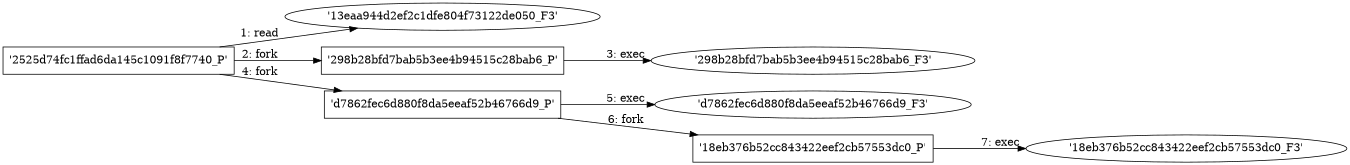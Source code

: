 digraph "D:\Learning\Paper\apt\基于CTI的攻击预警\Dataset\攻击图\ASGfromALLCTI\Advanced cyberespionage group has all the tricks in the book, and more.dot" {
rankdir="LR"
size="9"
fixedsize="false"
splines="true"
nodesep=0.3
ranksep=0
fontsize=10
overlap="scalexy"
engine= "neato"
	"'13eaa944d2ef2c1dfe804f73122de050_F3'" [node_type=file shape=ellipse]
	"'2525d74fc1ffad6da145c1091f8f7740_P'" [node_type=Process shape=box]
	"'2525d74fc1ffad6da145c1091f8f7740_P'" -> "'13eaa944d2ef2c1dfe804f73122de050_F3'" [label="1: read"]
	"'2525d74fc1ffad6da145c1091f8f7740_P'" [node_type=Process shape=box]
	"'298b28bfd7bab5b3ee4b94515c28bab6_P'" [node_type=Process shape=box]
	"'2525d74fc1ffad6da145c1091f8f7740_P'" -> "'298b28bfd7bab5b3ee4b94515c28bab6_P'" [label="2: fork"]
	"'298b28bfd7bab5b3ee4b94515c28bab6_P'" [node_type=Process shape=box]
	"'298b28bfd7bab5b3ee4b94515c28bab6_F3'" [node_type=File shape=ellipse]
	"'298b28bfd7bab5b3ee4b94515c28bab6_P'" -> "'298b28bfd7bab5b3ee4b94515c28bab6_F3'" [label="3: exec"]
	"'2525d74fc1ffad6da145c1091f8f7740_P'" [node_type=Process shape=box]
	"'d7862fec6d880f8da5eeaf52b46766d9_P'" [node_type=Process shape=box]
	"'2525d74fc1ffad6da145c1091f8f7740_P'" -> "'d7862fec6d880f8da5eeaf52b46766d9_P'" [label="4: fork"]
	"'d7862fec6d880f8da5eeaf52b46766d9_P'" [node_type=Process shape=box]
	"'d7862fec6d880f8da5eeaf52b46766d9_F3'" [node_type=File shape=ellipse]
	"'d7862fec6d880f8da5eeaf52b46766d9_P'" -> "'d7862fec6d880f8da5eeaf52b46766d9_F3'" [label="5: exec"]
	"'d7862fec6d880f8da5eeaf52b46766d9_P'" [node_type=Process shape=box]
	"'18eb376b52cc843422eef2cb57553dc0_P'" [node_type=Process shape=box]
	"'d7862fec6d880f8da5eeaf52b46766d9_P'" -> "'18eb376b52cc843422eef2cb57553dc0_P'" [label="6: fork"]
	"'18eb376b52cc843422eef2cb57553dc0_P'" [node_type=Process shape=box]
	"'18eb376b52cc843422eef2cb57553dc0_F3'" [node_type=File shape=ellipse]
	"'18eb376b52cc843422eef2cb57553dc0_P'" -> "'18eb376b52cc843422eef2cb57553dc0_F3'" [label="7: exec"]
}
